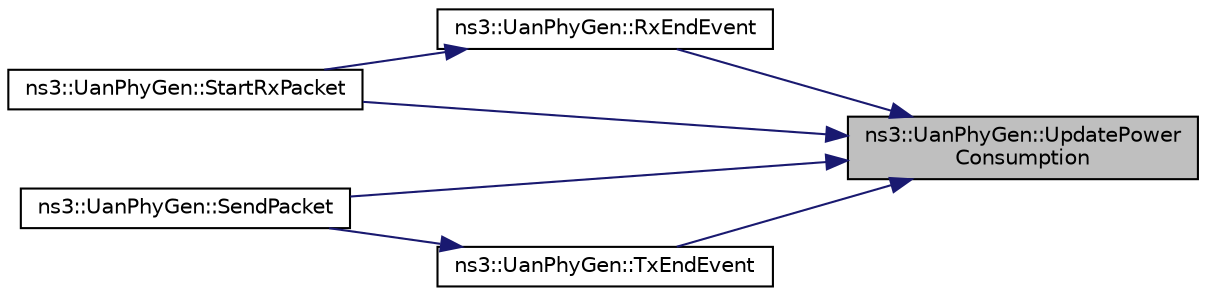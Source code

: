digraph "ns3::UanPhyGen::UpdatePowerConsumption"
{
 // LATEX_PDF_SIZE
  edge [fontname="Helvetica",fontsize="10",labelfontname="Helvetica",labelfontsize="10"];
  node [fontname="Helvetica",fontsize="10",shape=record];
  rankdir="RL";
  Node1 [label="ns3::UanPhyGen::UpdatePower\lConsumption",height=0.2,width=0.4,color="black", fillcolor="grey75", style="filled", fontcolor="black",tooltip="Update energy source with new state."];
  Node1 -> Node2 [dir="back",color="midnightblue",fontsize="10",style="solid",fontname="Helvetica"];
  Node2 [label="ns3::UanPhyGen::RxEndEvent",height=0.2,width=0.4,color="black", fillcolor="white", style="filled",URL="$classns3_1_1_uan_phy_gen.html#ad25812a8416a7441e4f909d52e13745e",tooltip="Event to process end of packet reception."];
  Node2 -> Node3 [dir="back",color="midnightblue",fontsize="10",style="solid",fontname="Helvetica"];
  Node3 [label="ns3::UanPhyGen::StartRxPacket",height=0.2,width=0.4,color="black", fillcolor="white", style="filled",URL="$classns3_1_1_uan_phy_gen.html#a33d2cfb97710cff791b87ec7d864107b",tooltip="Packet arriving from channel: i.e."];
  Node1 -> Node4 [dir="back",color="midnightblue",fontsize="10",style="solid",fontname="Helvetica"];
  Node4 [label="ns3::UanPhyGen::SendPacket",height=0.2,width=0.4,color="black", fillcolor="white", style="filled",URL="$classns3_1_1_uan_phy_gen.html#a7a777fecd8c286f179e05f9708d65213",tooltip="Send a packet using a specific transmission mode."];
  Node1 -> Node3 [dir="back",color="midnightblue",fontsize="10",style="solid",fontname="Helvetica"];
  Node1 -> Node5 [dir="back",color="midnightblue",fontsize="10",style="solid",fontname="Helvetica"];
  Node5 [label="ns3::UanPhyGen::TxEndEvent",height=0.2,width=0.4,color="black", fillcolor="white", style="filled",URL="$classns3_1_1_uan_phy_gen.html#abcecb83f345e810a8ee8b2a604097037",tooltip="Event to process end of packet transmission."];
  Node5 -> Node4 [dir="back",color="midnightblue",fontsize="10",style="solid",fontname="Helvetica"];
}
